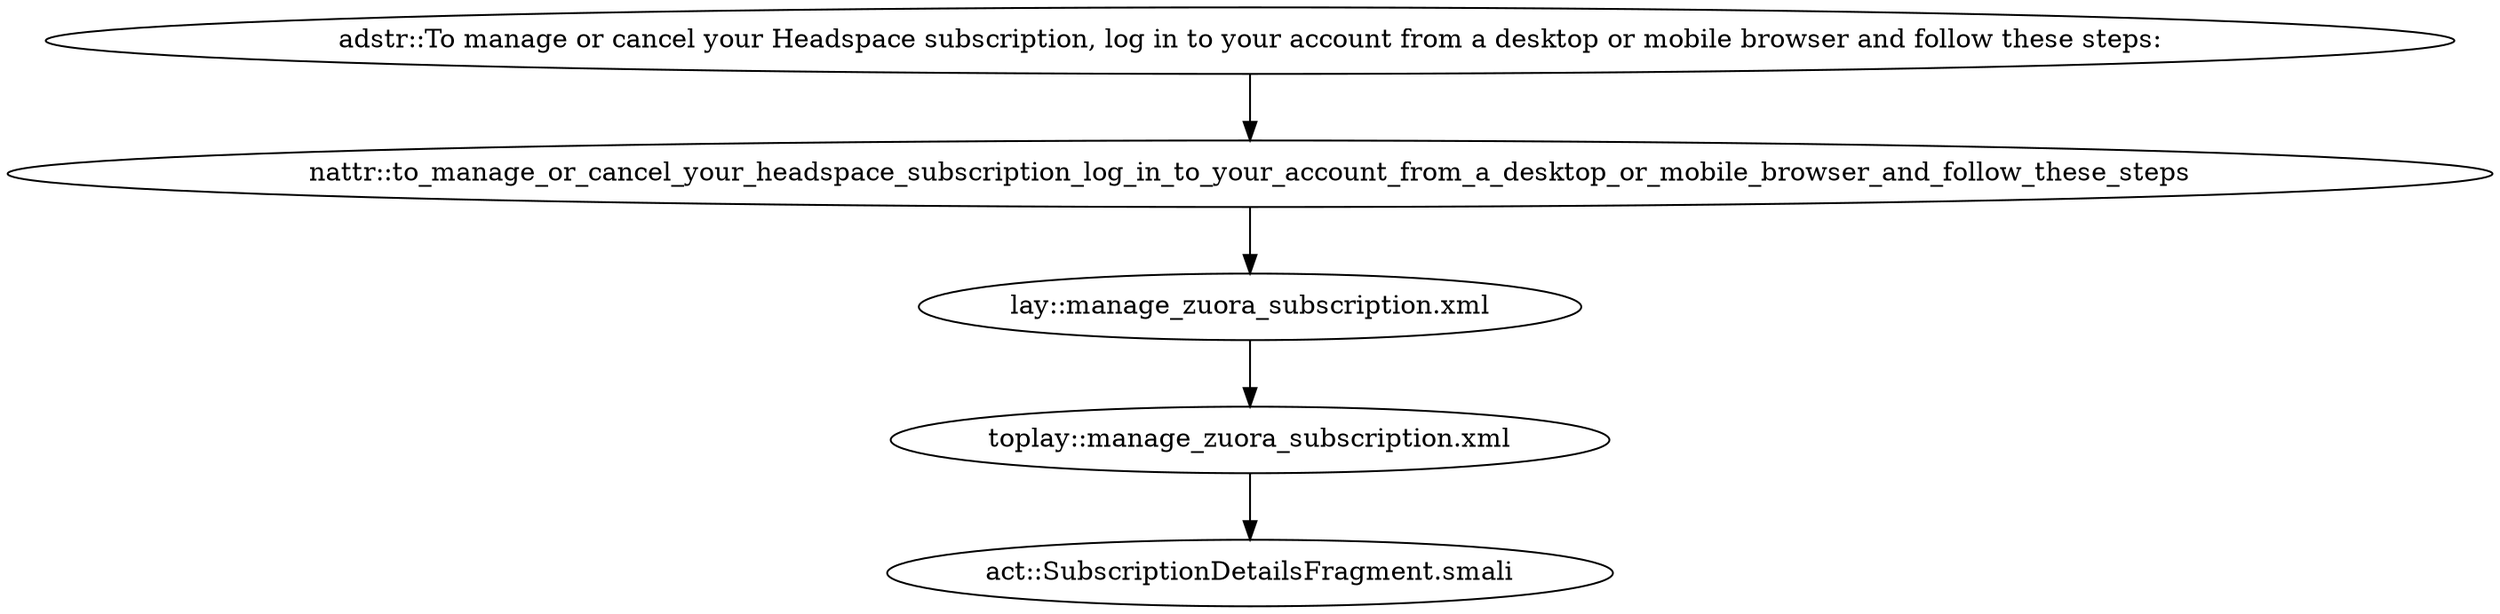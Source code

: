 digraph G {
"adstr::To manage or cancel your Headspace subscription, log in to your account from a desktop or mobile browser and follow these steps:" -> "nattr::to_manage_or_cancel_your_headspace_subscription_log_in_to_your_account_from_a_desktop_or_mobile_browser_and_follow_these_steps"
"nattr::to_manage_or_cancel_your_headspace_subscription_log_in_to_your_account_from_a_desktop_or_mobile_browser_and_follow_these_steps" -> "lay::manage_zuora_subscription.xml"
"lay::manage_zuora_subscription.xml" -> "toplay::manage_zuora_subscription.xml"
"toplay::manage_zuora_subscription.xml" -> "act::SubscriptionDetailsFragment.smali"
}
